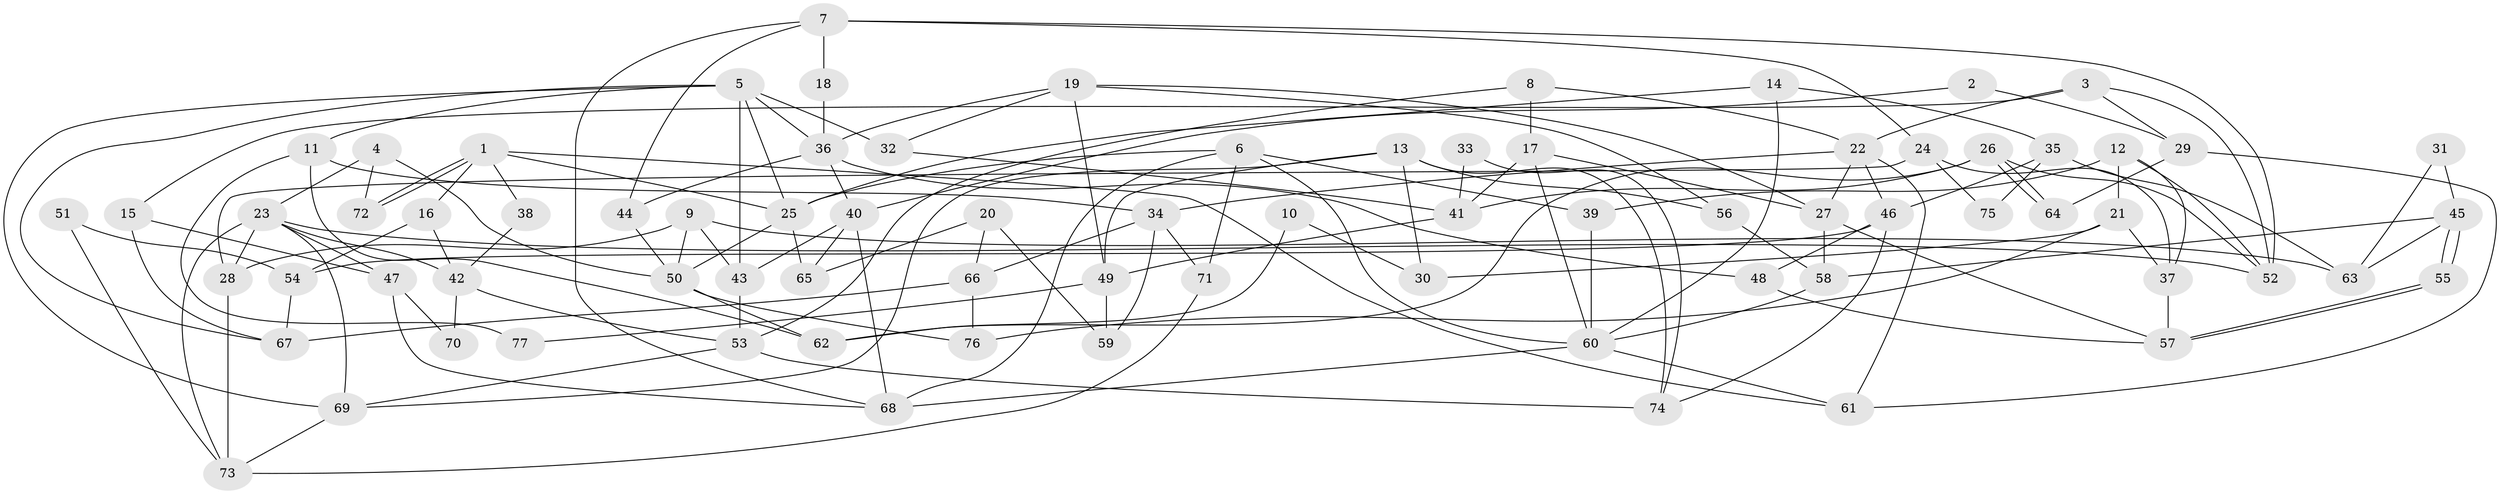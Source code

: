 // Generated by graph-tools (version 1.1) at 2025/11/02/27/25 16:11:24]
// undirected, 77 vertices, 154 edges
graph export_dot {
graph [start="1"]
  node [color=gray90,style=filled];
  1;
  2;
  3;
  4;
  5;
  6;
  7;
  8;
  9;
  10;
  11;
  12;
  13;
  14;
  15;
  16;
  17;
  18;
  19;
  20;
  21;
  22;
  23;
  24;
  25;
  26;
  27;
  28;
  29;
  30;
  31;
  32;
  33;
  34;
  35;
  36;
  37;
  38;
  39;
  40;
  41;
  42;
  43;
  44;
  45;
  46;
  47;
  48;
  49;
  50;
  51;
  52;
  53;
  54;
  55;
  56;
  57;
  58;
  59;
  60;
  61;
  62;
  63;
  64;
  65;
  66;
  67;
  68;
  69;
  70;
  71;
  72;
  73;
  74;
  75;
  76;
  77;
  1 -- 72;
  1 -- 72;
  1 -- 25;
  1 -- 16;
  1 -- 38;
  1 -- 61;
  2 -- 29;
  2 -- 40;
  3 -- 52;
  3 -- 15;
  3 -- 22;
  3 -- 29;
  4 -- 50;
  4 -- 23;
  4 -- 72;
  5 -- 36;
  5 -- 43;
  5 -- 11;
  5 -- 25;
  5 -- 32;
  5 -- 67;
  5 -- 69;
  6 -- 68;
  6 -- 25;
  6 -- 39;
  6 -- 60;
  6 -- 71;
  7 -- 52;
  7 -- 44;
  7 -- 18;
  7 -- 24;
  7 -- 68;
  8 -- 22;
  8 -- 53;
  8 -- 17;
  9 -- 63;
  9 -- 43;
  9 -- 28;
  9 -- 50;
  10 -- 62;
  10 -- 30;
  11 -- 34;
  11 -- 62;
  11 -- 77;
  12 -- 21;
  12 -- 39;
  12 -- 37;
  12 -- 52;
  13 -- 69;
  13 -- 49;
  13 -- 30;
  13 -- 56;
  13 -- 74;
  14 -- 60;
  14 -- 25;
  14 -- 35;
  15 -- 47;
  15 -- 67;
  16 -- 42;
  16 -- 54;
  17 -- 60;
  17 -- 27;
  17 -- 41;
  18 -- 36;
  19 -- 32;
  19 -- 56;
  19 -- 27;
  19 -- 36;
  19 -- 49;
  20 -- 59;
  20 -- 66;
  20 -- 65;
  21 -- 37;
  21 -- 76;
  21 -- 30;
  22 -- 27;
  22 -- 34;
  22 -- 46;
  22 -- 61;
  23 -- 73;
  23 -- 28;
  23 -- 42;
  23 -- 47;
  23 -- 52;
  23 -- 69;
  24 -- 37;
  24 -- 28;
  24 -- 75;
  25 -- 50;
  25 -- 65;
  26 -- 52;
  26 -- 64;
  26 -- 64;
  26 -- 41;
  26 -- 62;
  27 -- 57;
  27 -- 58;
  28 -- 73;
  29 -- 61;
  29 -- 64;
  31 -- 63;
  31 -- 45;
  32 -- 41;
  33 -- 74;
  33 -- 41;
  34 -- 71;
  34 -- 59;
  34 -- 66;
  35 -- 46;
  35 -- 63;
  35 -- 75;
  36 -- 40;
  36 -- 44;
  36 -- 48;
  37 -- 57;
  38 -- 42;
  39 -- 60;
  40 -- 68;
  40 -- 65;
  40 -- 43;
  41 -- 49;
  42 -- 53;
  42 -- 70;
  43 -- 53;
  44 -- 50;
  45 -- 55;
  45 -- 55;
  45 -- 58;
  45 -- 63;
  46 -- 48;
  46 -- 54;
  46 -- 74;
  47 -- 68;
  47 -- 70;
  48 -- 57;
  49 -- 59;
  49 -- 77;
  50 -- 62;
  50 -- 76;
  51 -- 73;
  51 -- 54;
  53 -- 74;
  53 -- 69;
  54 -- 67;
  55 -- 57;
  55 -- 57;
  56 -- 58;
  58 -- 60;
  60 -- 61;
  60 -- 68;
  66 -- 67;
  66 -- 76;
  69 -- 73;
  71 -- 73;
}
